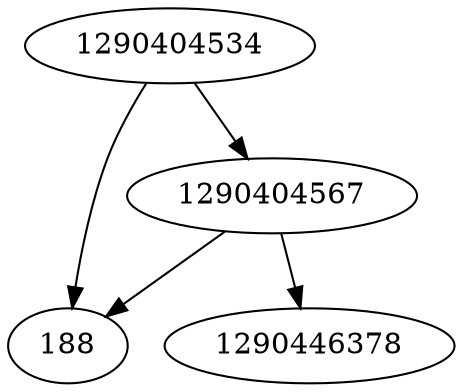 strict digraph  {
1290446378;
188;
1290404534;
1290404567;
1290404534 -> 1290404567;
1290404534 -> 188;
1290404567 -> 1290446378;
1290404567 -> 188;
}

